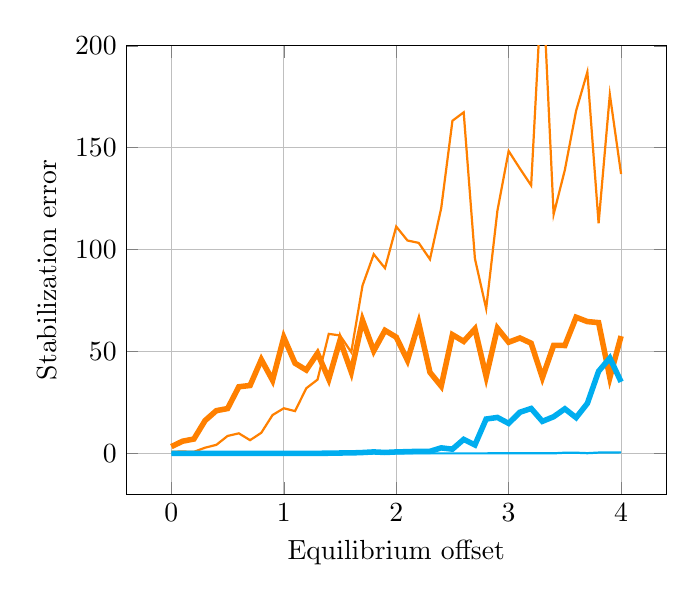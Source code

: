 % Recommended preamble:
\begin{tikzpicture}
\begin{axis}[xmajorgrids, ymajorgrids, xlabel={Equilibrium offset}, ylabel={Stabilization error}, legend pos={north west}, ymax={200}]
    \addplot+[no marks, color={orange}, thick]
        coordinates {
            (0.0,0.799)
            (0.1,0.93)
            (0.2,0.759)
            (0.3,2.792)
            (0.4,4.187)
            (0.5,8.551)
            (0.6,9.839)
            (0.7,6.477)
            (0.8,10.127)
            (0.9,18.821)
            (1.0,22.14)
            (1.1,20.747)
            (1.2,31.96)
            (1.3,36.198)
            (1.4,58.635)
            (1.5,57.885)
            (1.6,49.665)
            (1.7,82.353)
            (1.8,97.721)
            (1.9,90.919)
            (2.0,111.299)
            (2.1,104.466)
            (2.2,103.292)
            (2.3,95.268)
            (2.4,120.329)
            (2.5,163.219)
            (2.6,167.363)
            (2.7,95.543)
            (2.8,71.028)
            (2.9,119.08)
            (3.0,148.37)
            (3.1,139.769)
            (3.2,131.473)
            (3.3,235.693)
            (3.4,117.288)
            (3.5,139.129)
            (3.6,168.11)
            (3.7,187.162)
            (3.8,112.894)
            (3.9,176.11)
            (4.0,137.081)
        }
        ;
    \addplot+[no marks, very thick, color={orange}, line width={2}]
        coordinates {
            (0.0,3.327)
            (0.1,5.983)
            (0.2,7.049)
            (0.3,16.122)
            (0.4,20.965)
            (0.5,21.991)
            (0.6,32.697)
            (0.7,33.318)
            (0.8,46.01)
            (0.9,35.87)
            (1.0,56.924)
            (1.1,44.236)
            (1.2,40.911)
            (1.3,49.109)
            (1.4,36.435)
            (1.5,55.513)
            (1.6,39.981)
            (1.7,65.291)
            (1.8,50.303)
            (1.9,60.349)
            (2.0,57.05)
            (2.1,45.678)
            (2.2,63.963)
            (2.3,39.766)
            (2.4,32.994)
            (2.5,58.242)
            (2.6,54.972)
            (2.7,61.058)
            (2.8,37.699)
            (2.9,61.415)
            (3.0,54.553)
            (3.1,56.629)
            (3.2,54.06)
            (3.3,37.191)
            (3.4,53.018)
            (3.5,52.94)
            (3.6,66.799)
            (3.7,64.678)
            (3.8,64.172)
            (3.9,37.176)
            (4.0,57.552)
        }
        ;
    \addplot+[no marks, color={cyan}, thick]
        coordinates {
            (0.0,0.003)
            (0.1,0.003)
            (0.2,0.003)
            (0.3,0.003)
            (0.4,0.003)
            (0.5,0.003)
            (0.6,0.003)
            (0.7,0.003)
            (0.8,0.003)
            (0.9,0.003)
            (1.0,0.004)
            (1.1,0.004)
            (1.2,0.004)
            (1.3,0.004)
            (1.4,0.005)
            (1.5,0.005)
            (1.6,0.005)
            (1.7,0.006)
            (1.8,0.006)
            (1.9,0.006)
            (2.0,0.006)
            (2.1,0.007)
            (2.2,0.008)
            (2.3,0.007)
            (2.4,0.009)
            (2.5,0.008)
            (2.6,0.011)
            (2.7,0.009)
            (2.8,0.013)
            (2.9,0.015)
            (3.0,0.014)
            (3.1,0.02)
            (3.2,0.014)
            (3.3,0.026)
            (3.4,0.033)
            (3.5,0.321)
            (3.6,0.32)
            (3.7,0.101)
            (3.8,0.393)
            (3.9,0.422)
            (4.0,0.497)
        }
        ;
    \addplot+[no marks, very thick, color={cyan}, line width={2}]
        coordinates {
            (0.0,0.003)
            (0.1,0.003)
            (0.2,0.003)
            (0.3,0.003)
            (0.4,0.003)
            (0.5,0.003)
            (0.6,0.004)
            (0.7,0.004)
            (0.8,0.004)
            (0.9,0.005)
            (1.0,0.008)
            (1.1,0.009)
            (1.2,0.03)
            (1.3,0.045)
            (1.4,0.076)
            (1.5,0.189)
            (1.6,0.224)
            (1.7,0.423)
            (1.8,0.722)
            (1.9,0.444)
            (2.0,0.715)
            (2.1,0.849)
            (2.2,1.015)
            (2.3,1.013)
            (2.4,2.705)
            (2.5,2.068)
            (2.6,6.864)
            (2.7,4.16)
            (2.8,16.859)
            (2.9,17.639)
            (3.0,14.715)
            (3.1,20.192)
            (3.2,22.043)
            (3.3,15.729)
            (3.4,17.982)
            (3.5,21.867)
            (3.6,17.542)
            (3.7,24.527)
            (3.8,40.29)
            (3.9,46.797)
            (4.0,35.1)
        }
        ;
\end{axis}
\end{tikzpicture}
